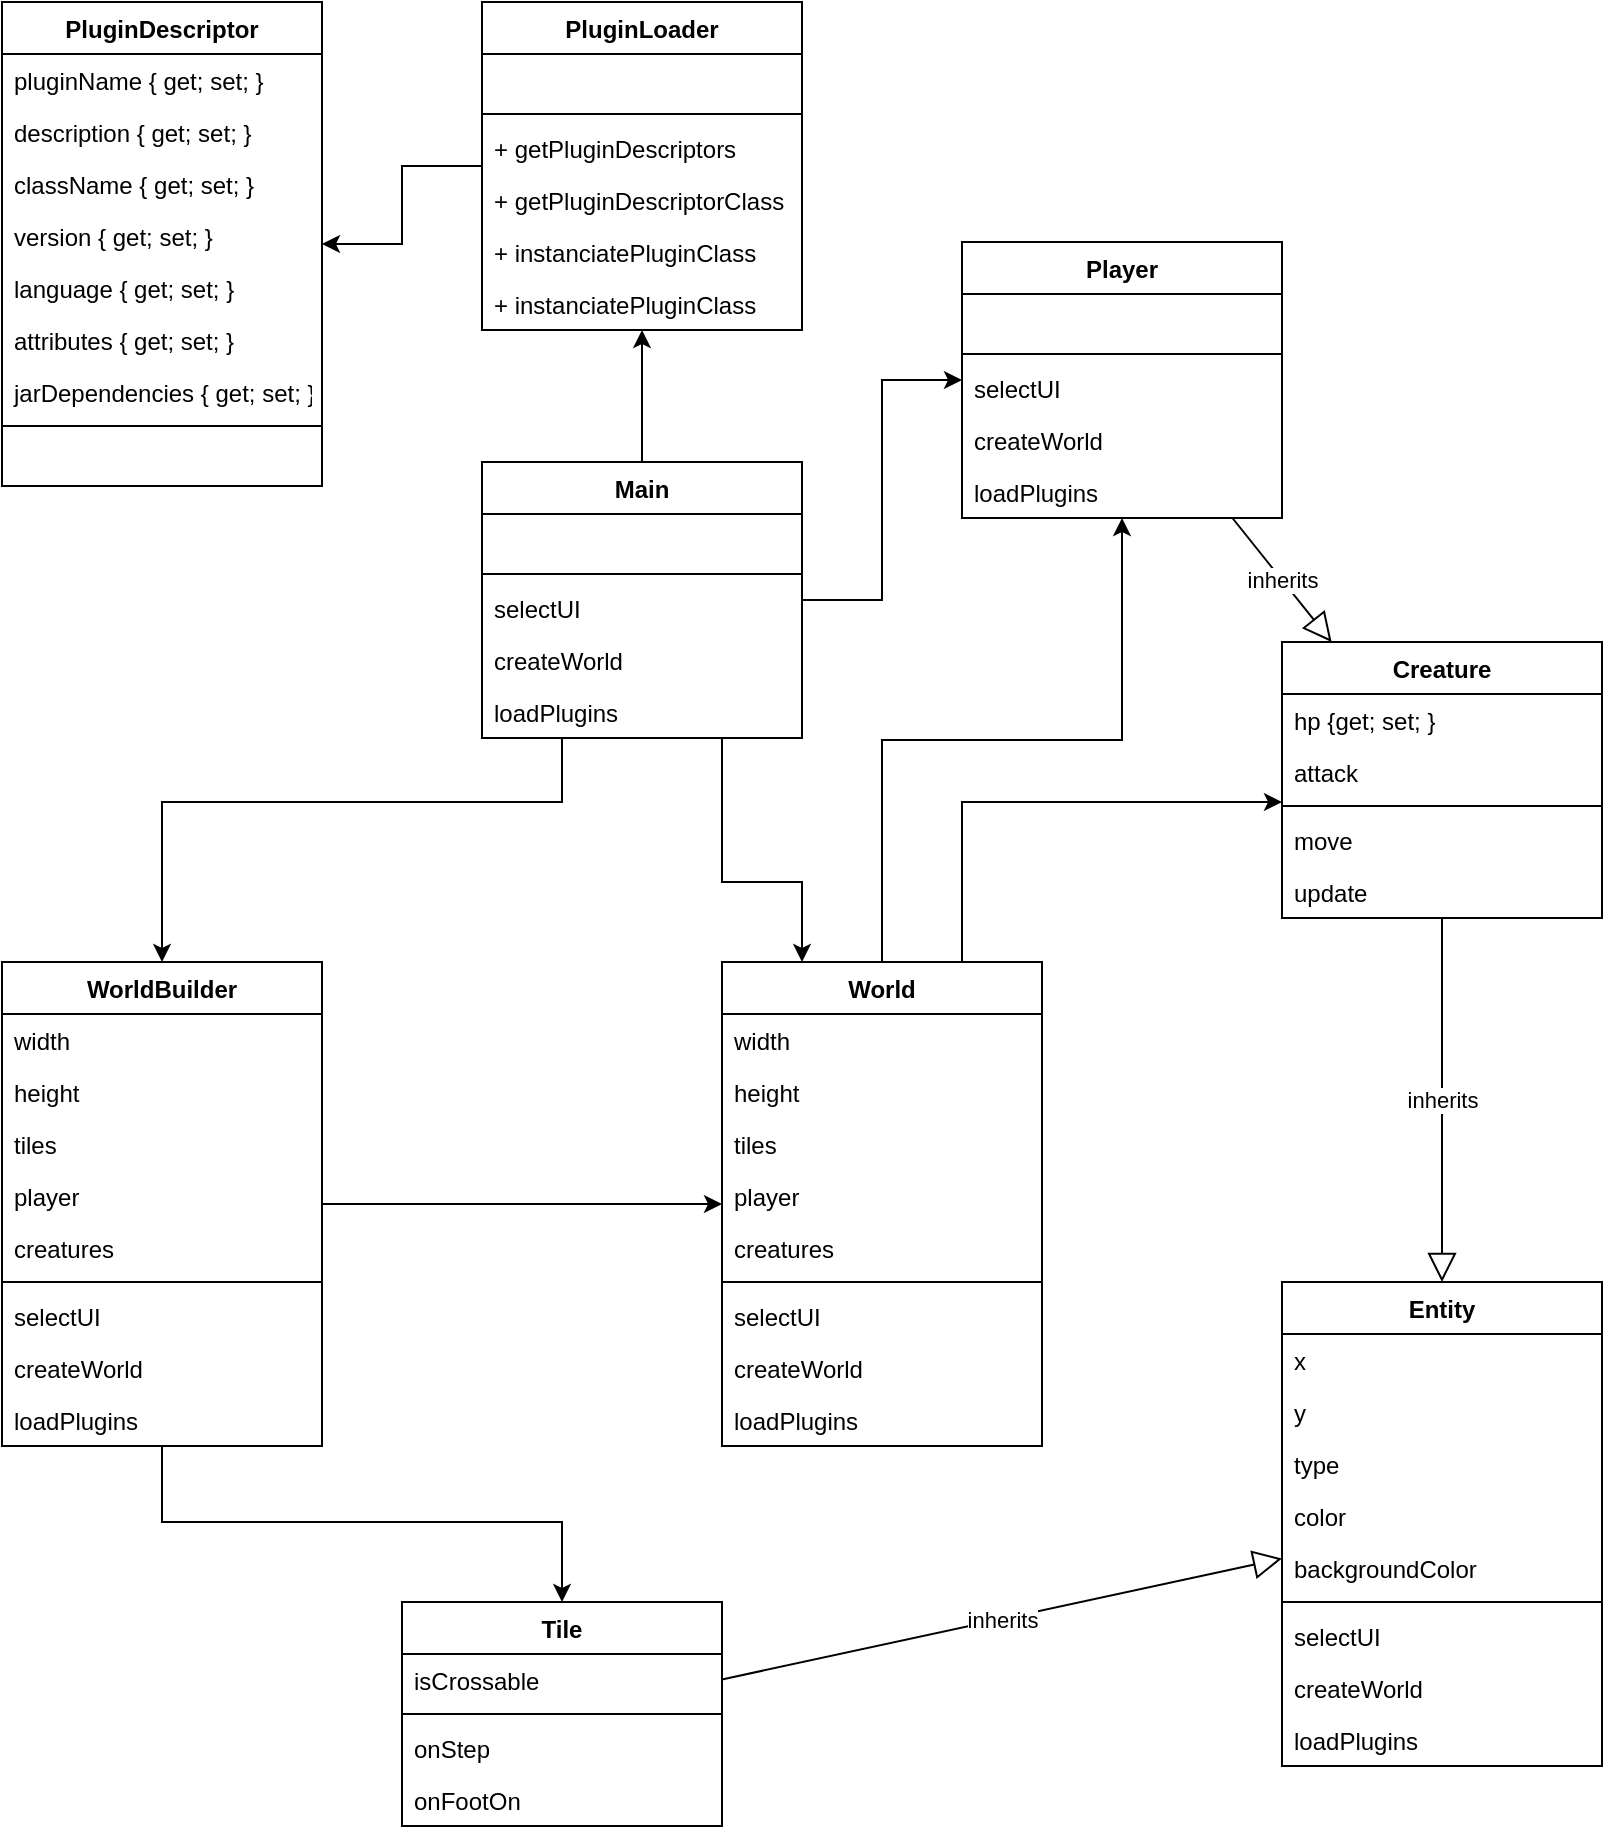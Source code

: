 <mxfile version="16.4.7" type="github">
  <diagram id="lZiLP6C_67f8I4D8mrBg" name="Page-1">
    <mxGraphModel dx="1422" dy="737" grid="1" gridSize="10" guides="1" tooltips="1" connect="1" arrows="1" fold="1" page="1" pageScale="1" pageWidth="827" pageHeight="1169" math="0" shadow="0">
      <root>
        <mxCell id="0" />
        <mxCell id="1" parent="0" />
        <mxCell id="Q3dJM-tpdFy6hXJKalcR-24" style="edgeStyle=orthogonalEdgeStyle;rounded=0;orthogonalLoop=1;jettySize=auto;html=1;" edge="1" parent="1" source="iiDKv3-RJ3m2XZ2lpXmX-1" target="Q3dJM-tpdFy6hXJKalcR-18">
          <mxGeometry relative="1" as="geometry" />
        </mxCell>
        <mxCell id="Q3dJM-tpdFy6hXJKalcR-54" style="edgeStyle=orthogonalEdgeStyle;rounded=0;orthogonalLoop=1;jettySize=auto;html=1;endArrow=classic;endFill=1;endSize=6;" edge="1" parent="1" source="iiDKv3-RJ3m2XZ2lpXmX-1" target="Q3dJM-tpdFy6hXJKalcR-44">
          <mxGeometry relative="1" as="geometry">
            <Array as="points">
              <mxPoint x="520" y="440" />
              <mxPoint x="560" y="440" />
            </Array>
          </mxGeometry>
        </mxCell>
        <mxCell id="Q3dJM-tpdFy6hXJKalcR-69" style="edgeStyle=orthogonalEdgeStyle;rounded=0;orthogonalLoop=1;jettySize=auto;html=1;endArrow=classic;endFill=1;endSize=6;" edge="1" parent="1" source="iiDKv3-RJ3m2XZ2lpXmX-1" target="Q3dJM-tpdFy6hXJKalcR-57">
          <mxGeometry relative="1" as="geometry">
            <Array as="points">
              <mxPoint x="440" y="400" />
              <mxPoint x="240" y="400" />
            </Array>
          </mxGeometry>
        </mxCell>
        <mxCell id="iiDKv3-RJ3m2XZ2lpXmX-1" value="Main" style="swimlane;fontStyle=1;align=center;verticalAlign=top;childLayout=stackLayout;horizontal=1;startSize=26;horizontalStack=0;resizeParent=1;resizeParentMax=0;resizeLast=0;collapsible=1;marginBottom=0;" parent="1" vertex="1">
          <mxGeometry x="400" y="230" width="160" height="138" as="geometry" />
        </mxCell>
        <mxCell id="iiDKv3-RJ3m2XZ2lpXmX-2" value=" " style="text;strokeColor=none;fillColor=none;align=left;verticalAlign=top;spacingLeft=4;spacingRight=4;overflow=hidden;rotatable=0;points=[[0,0.5],[1,0.5]];portConstraint=eastwest;" parent="iiDKv3-RJ3m2XZ2lpXmX-1" vertex="1">
          <mxGeometry y="26" width="160" height="26" as="geometry" />
        </mxCell>
        <mxCell id="iiDKv3-RJ3m2XZ2lpXmX-3" value="" style="line;strokeWidth=1;fillColor=none;align=left;verticalAlign=middle;spacingTop=-1;spacingLeft=3;spacingRight=3;rotatable=0;labelPosition=right;points=[];portConstraint=eastwest;" parent="iiDKv3-RJ3m2XZ2lpXmX-1" vertex="1">
          <mxGeometry y="52" width="160" height="8" as="geometry" />
        </mxCell>
        <mxCell id="iiDKv3-RJ3m2XZ2lpXmX-4" value="selectUI" style="text;strokeColor=none;fillColor=none;align=left;verticalAlign=top;spacingLeft=4;spacingRight=4;overflow=hidden;rotatable=0;points=[[0,0.5],[1,0.5]];portConstraint=eastwest;" parent="iiDKv3-RJ3m2XZ2lpXmX-1" vertex="1">
          <mxGeometry y="60" width="160" height="26" as="geometry" />
        </mxCell>
        <mxCell id="iiDKv3-RJ3m2XZ2lpXmX-5" value="createWorld" style="text;strokeColor=none;fillColor=none;align=left;verticalAlign=top;spacingLeft=4;spacingRight=4;overflow=hidden;rotatable=0;points=[[0,0.5],[1,0.5]];portConstraint=eastwest;" parent="iiDKv3-RJ3m2XZ2lpXmX-1" vertex="1">
          <mxGeometry y="86" width="160" height="26" as="geometry" />
        </mxCell>
        <mxCell id="iiDKv3-RJ3m2XZ2lpXmX-6" value="loadPlugins" style="text;strokeColor=none;fillColor=none;align=left;verticalAlign=top;spacingLeft=4;spacingRight=4;overflow=hidden;rotatable=0;points=[[0,0.5],[1,0.5]];portConstraint=eastwest;" parent="iiDKv3-RJ3m2XZ2lpXmX-1" vertex="1">
          <mxGeometry y="112" width="160" height="26" as="geometry" />
        </mxCell>
        <mxCell id="Q3dJM-tpdFy6hXJKalcR-17" style="edgeStyle=orthogonalEdgeStyle;rounded=0;orthogonalLoop=1;jettySize=auto;html=1;" edge="1" parent="1" source="iiDKv3-RJ3m2XZ2lpXmX-7" target="Q3dJM-tpdFy6hXJKalcR-4">
          <mxGeometry relative="1" as="geometry" />
        </mxCell>
        <mxCell id="iiDKv3-RJ3m2XZ2lpXmX-7" value="PluginLoader" style="swimlane;fontStyle=1;align=center;verticalAlign=top;childLayout=stackLayout;horizontal=1;startSize=26;horizontalStack=0;resizeParent=1;resizeParentMax=0;resizeLast=0;collapsible=1;marginBottom=0;" parent="1" vertex="1">
          <mxGeometry x="400" width="160" height="164" as="geometry" />
        </mxCell>
        <mxCell id="iiDKv3-RJ3m2XZ2lpXmX-8" value=" " style="text;strokeColor=none;fillColor=none;align=left;verticalAlign=top;spacingLeft=4;spacingRight=4;overflow=hidden;rotatable=0;points=[[0,0.5],[1,0.5]];portConstraint=eastwest;" parent="iiDKv3-RJ3m2XZ2lpXmX-7" vertex="1">
          <mxGeometry y="26" width="160" height="26" as="geometry" />
        </mxCell>
        <mxCell id="iiDKv3-RJ3m2XZ2lpXmX-9" value="" style="line;strokeWidth=1;fillColor=none;align=left;verticalAlign=middle;spacingTop=-1;spacingLeft=3;spacingRight=3;rotatable=0;labelPosition=right;points=[];portConstraint=eastwest;" parent="iiDKv3-RJ3m2XZ2lpXmX-7" vertex="1">
          <mxGeometry y="52" width="160" height="8" as="geometry" />
        </mxCell>
        <mxCell id="iiDKv3-RJ3m2XZ2lpXmX-10" value="+ getPluginDescriptors" style="text;strokeColor=none;fillColor=none;align=left;verticalAlign=top;spacingLeft=4;spacingRight=4;overflow=hidden;rotatable=0;points=[[0,0.5],[1,0.5]];portConstraint=eastwest;" parent="iiDKv3-RJ3m2XZ2lpXmX-7" vertex="1">
          <mxGeometry y="60" width="160" height="26" as="geometry" />
        </mxCell>
        <mxCell id="Q3dJM-tpdFy6hXJKalcR-1" value="+ getPluginDescriptorClass" style="text;strokeColor=none;fillColor=none;align=left;verticalAlign=top;spacingLeft=4;spacingRight=4;overflow=hidden;rotatable=0;points=[[0,0.5],[1,0.5]];portConstraint=eastwest;" vertex="1" parent="iiDKv3-RJ3m2XZ2lpXmX-7">
          <mxGeometry y="86" width="160" height="26" as="geometry" />
        </mxCell>
        <mxCell id="Q3dJM-tpdFy6hXJKalcR-2" value="+ instanciatePluginClass" style="text;strokeColor=none;fillColor=none;align=left;verticalAlign=top;spacingLeft=4;spacingRight=4;overflow=hidden;rotatable=0;points=[[0,0.5],[1,0.5]];portConstraint=eastwest;" vertex="1" parent="iiDKv3-RJ3m2XZ2lpXmX-7">
          <mxGeometry y="112" width="160" height="26" as="geometry" />
        </mxCell>
        <mxCell id="Q3dJM-tpdFy6hXJKalcR-3" value="+ instanciatePluginClass" style="text;strokeColor=none;fillColor=none;align=left;verticalAlign=top;spacingLeft=4;spacingRight=4;overflow=hidden;rotatable=0;points=[[0,0.5],[1,0.5]];portConstraint=eastwest;" vertex="1" parent="iiDKv3-RJ3m2XZ2lpXmX-7">
          <mxGeometry y="138" width="160" height="26" as="geometry" />
        </mxCell>
        <mxCell id="iiDKv3-RJ3m2XZ2lpXmX-11" style="edgeStyle=orthogonalEdgeStyle;rounded=0;orthogonalLoop=1;jettySize=auto;html=1;" parent="1" source="iiDKv3-RJ3m2XZ2lpXmX-1" target="iiDKv3-RJ3m2XZ2lpXmX-7" edge="1">
          <mxGeometry relative="1" as="geometry" />
        </mxCell>
        <mxCell id="Q3dJM-tpdFy6hXJKalcR-4" value="PluginDescriptor" style="swimlane;fontStyle=1;align=center;verticalAlign=top;childLayout=stackLayout;horizontal=1;startSize=26;horizontalStack=0;resizeParent=1;resizeParentMax=0;resizeLast=0;collapsible=1;marginBottom=0;" vertex="1" parent="1">
          <mxGeometry x="160" width="160" height="242" as="geometry" />
        </mxCell>
        <mxCell id="Q3dJM-tpdFy6hXJKalcR-5" value="pluginName { get; set; }" style="text;strokeColor=none;fillColor=none;align=left;verticalAlign=top;spacingLeft=4;spacingRight=4;overflow=hidden;rotatable=0;points=[[0,0.5],[1,0.5]];portConstraint=eastwest;" vertex="1" parent="Q3dJM-tpdFy6hXJKalcR-4">
          <mxGeometry y="26" width="160" height="26" as="geometry" />
        </mxCell>
        <mxCell id="Q3dJM-tpdFy6hXJKalcR-11" value="description { get; set; }" style="text;strokeColor=none;fillColor=none;align=left;verticalAlign=top;spacingLeft=4;spacingRight=4;overflow=hidden;rotatable=0;points=[[0,0.5],[1,0.5]];portConstraint=eastwest;" vertex="1" parent="Q3dJM-tpdFy6hXJKalcR-4">
          <mxGeometry y="52" width="160" height="26" as="geometry" />
        </mxCell>
        <mxCell id="Q3dJM-tpdFy6hXJKalcR-12" value="className { get; set; }" style="text;strokeColor=none;fillColor=none;align=left;verticalAlign=top;spacingLeft=4;spacingRight=4;overflow=hidden;rotatable=0;points=[[0,0.5],[1,0.5]];portConstraint=eastwest;" vertex="1" parent="Q3dJM-tpdFy6hXJKalcR-4">
          <mxGeometry y="78" width="160" height="26" as="geometry" />
        </mxCell>
        <mxCell id="Q3dJM-tpdFy6hXJKalcR-13" value="version { get; set; }" style="text;strokeColor=none;fillColor=none;align=left;verticalAlign=top;spacingLeft=4;spacingRight=4;overflow=hidden;rotatable=0;points=[[0,0.5],[1,0.5]];portConstraint=eastwest;" vertex="1" parent="Q3dJM-tpdFy6hXJKalcR-4">
          <mxGeometry y="104" width="160" height="26" as="geometry" />
        </mxCell>
        <mxCell id="Q3dJM-tpdFy6hXJKalcR-14" value="language { get; set; }" style="text;strokeColor=none;fillColor=none;align=left;verticalAlign=top;spacingLeft=4;spacingRight=4;overflow=hidden;rotatable=0;points=[[0,0.5],[1,0.5]];portConstraint=eastwest;" vertex="1" parent="Q3dJM-tpdFy6hXJKalcR-4">
          <mxGeometry y="130" width="160" height="26" as="geometry" />
        </mxCell>
        <mxCell id="Q3dJM-tpdFy6hXJKalcR-15" value="attributes { get; set; }" style="text;strokeColor=none;fillColor=none;align=left;verticalAlign=top;spacingLeft=4;spacingRight=4;overflow=hidden;rotatable=0;points=[[0,0.5],[1,0.5]];portConstraint=eastwest;" vertex="1" parent="Q3dJM-tpdFy6hXJKalcR-4">
          <mxGeometry y="156" width="160" height="26" as="geometry" />
        </mxCell>
        <mxCell id="Q3dJM-tpdFy6hXJKalcR-16" value="jarDependencies { get; set; }" style="text;strokeColor=none;fillColor=none;align=left;verticalAlign=top;spacingLeft=4;spacingRight=4;overflow=hidden;rotatable=0;points=[[0,0.5],[1,0.5]];portConstraint=eastwest;" vertex="1" parent="Q3dJM-tpdFy6hXJKalcR-4">
          <mxGeometry y="182" width="160" height="26" as="geometry" />
        </mxCell>
        <mxCell id="Q3dJM-tpdFy6hXJKalcR-6" value="" style="line;strokeWidth=1;fillColor=none;align=left;verticalAlign=middle;spacingTop=-1;spacingLeft=3;spacingRight=3;rotatable=0;labelPosition=right;points=[];portConstraint=eastwest;" vertex="1" parent="Q3dJM-tpdFy6hXJKalcR-4">
          <mxGeometry y="208" width="160" height="8" as="geometry" />
        </mxCell>
        <mxCell id="Q3dJM-tpdFy6hXJKalcR-10" value=" " style="text;strokeColor=none;fillColor=none;align=left;verticalAlign=top;spacingLeft=4;spacingRight=4;overflow=hidden;rotatable=0;points=[[0,0.5],[1,0.5]];portConstraint=eastwest;" vertex="1" parent="Q3dJM-tpdFy6hXJKalcR-4">
          <mxGeometry y="216" width="160" height="26" as="geometry" />
        </mxCell>
        <mxCell id="Q3dJM-tpdFy6hXJKalcR-38" value="inherits" style="edgeStyle=none;rounded=0;orthogonalLoop=1;jettySize=auto;html=1;endSize=12;endArrow=block;endFill=0;" edge="1" parent="1" source="Q3dJM-tpdFy6hXJKalcR-18" target="Q3dJM-tpdFy6hXJKalcR-25">
          <mxGeometry relative="1" as="geometry" />
        </mxCell>
        <mxCell id="Q3dJM-tpdFy6hXJKalcR-18" value="Player" style="swimlane;fontStyle=1;align=center;verticalAlign=top;childLayout=stackLayout;horizontal=1;startSize=26;horizontalStack=0;resizeParent=1;resizeParentMax=0;resizeLast=0;collapsible=1;marginBottom=0;" vertex="1" parent="1">
          <mxGeometry x="640" y="120" width="160" height="138" as="geometry" />
        </mxCell>
        <mxCell id="Q3dJM-tpdFy6hXJKalcR-19" value=" " style="text;strokeColor=none;fillColor=none;align=left;verticalAlign=top;spacingLeft=4;spacingRight=4;overflow=hidden;rotatable=0;points=[[0,0.5],[1,0.5]];portConstraint=eastwest;" vertex="1" parent="Q3dJM-tpdFy6hXJKalcR-18">
          <mxGeometry y="26" width="160" height="26" as="geometry" />
        </mxCell>
        <mxCell id="Q3dJM-tpdFy6hXJKalcR-20" value="" style="line;strokeWidth=1;fillColor=none;align=left;verticalAlign=middle;spacingTop=-1;spacingLeft=3;spacingRight=3;rotatable=0;labelPosition=right;points=[];portConstraint=eastwest;" vertex="1" parent="Q3dJM-tpdFy6hXJKalcR-18">
          <mxGeometry y="52" width="160" height="8" as="geometry" />
        </mxCell>
        <mxCell id="Q3dJM-tpdFy6hXJKalcR-21" value="selectUI" style="text;strokeColor=none;fillColor=none;align=left;verticalAlign=top;spacingLeft=4;spacingRight=4;overflow=hidden;rotatable=0;points=[[0,0.5],[1,0.5]];portConstraint=eastwest;" vertex="1" parent="Q3dJM-tpdFy6hXJKalcR-18">
          <mxGeometry y="60" width="160" height="26" as="geometry" />
        </mxCell>
        <mxCell id="Q3dJM-tpdFy6hXJKalcR-22" value="createWorld" style="text;strokeColor=none;fillColor=none;align=left;verticalAlign=top;spacingLeft=4;spacingRight=4;overflow=hidden;rotatable=0;points=[[0,0.5],[1,0.5]];portConstraint=eastwest;" vertex="1" parent="Q3dJM-tpdFy6hXJKalcR-18">
          <mxGeometry y="86" width="160" height="26" as="geometry" />
        </mxCell>
        <mxCell id="Q3dJM-tpdFy6hXJKalcR-23" value="loadPlugins" style="text;strokeColor=none;fillColor=none;align=left;verticalAlign=top;spacingLeft=4;spacingRight=4;overflow=hidden;rotatable=0;points=[[0,0.5],[1,0.5]];portConstraint=eastwest;" vertex="1" parent="Q3dJM-tpdFy6hXJKalcR-18">
          <mxGeometry y="112" width="160" height="26" as="geometry" />
        </mxCell>
        <mxCell id="Q3dJM-tpdFy6hXJKalcR-37" value="inherits" style="rounded=0;orthogonalLoop=1;jettySize=auto;html=1;endSize=12;endArrow=block;endFill=0;" edge="1" parent="1" source="Q3dJM-tpdFy6hXJKalcR-25" target="Q3dJM-tpdFy6hXJKalcR-31">
          <mxGeometry relative="1" as="geometry" />
        </mxCell>
        <mxCell id="Q3dJM-tpdFy6hXJKalcR-25" value="Creature" style="swimlane;fontStyle=1;align=center;verticalAlign=top;childLayout=stackLayout;horizontal=1;startSize=26;horizontalStack=0;resizeParent=1;resizeParentMax=0;resizeLast=0;collapsible=1;marginBottom=0;" vertex="1" parent="1">
          <mxGeometry x="800" y="320" width="160" height="138" as="geometry" />
        </mxCell>
        <mxCell id="Q3dJM-tpdFy6hXJKalcR-26" value="hp {get; set; }" style="text;strokeColor=none;fillColor=none;align=left;verticalAlign=top;spacingLeft=4;spacingRight=4;overflow=hidden;rotatable=0;points=[[0,0.5],[1,0.5]];portConstraint=eastwest;" vertex="1" parent="Q3dJM-tpdFy6hXJKalcR-25">
          <mxGeometry y="26" width="160" height="26" as="geometry" />
        </mxCell>
        <mxCell id="Q3dJM-tpdFy6hXJKalcR-39" value="attack" style="text;strokeColor=none;fillColor=none;align=left;verticalAlign=top;spacingLeft=4;spacingRight=4;overflow=hidden;rotatable=0;points=[[0,0.5],[1,0.5]];portConstraint=eastwest;" vertex="1" parent="Q3dJM-tpdFy6hXJKalcR-25">
          <mxGeometry y="52" width="160" height="26" as="geometry" />
        </mxCell>
        <mxCell id="Q3dJM-tpdFy6hXJKalcR-27" value="" style="line;strokeWidth=1;fillColor=none;align=left;verticalAlign=middle;spacingTop=-1;spacingLeft=3;spacingRight=3;rotatable=0;labelPosition=right;points=[];portConstraint=eastwest;" vertex="1" parent="Q3dJM-tpdFy6hXJKalcR-25">
          <mxGeometry y="78" width="160" height="8" as="geometry" />
        </mxCell>
        <mxCell id="Q3dJM-tpdFy6hXJKalcR-28" value="move" style="text;strokeColor=none;fillColor=none;align=left;verticalAlign=top;spacingLeft=4;spacingRight=4;overflow=hidden;rotatable=0;points=[[0,0.5],[1,0.5]];portConstraint=eastwest;" vertex="1" parent="Q3dJM-tpdFy6hXJKalcR-25">
          <mxGeometry y="86" width="160" height="26" as="geometry" />
        </mxCell>
        <mxCell id="Q3dJM-tpdFy6hXJKalcR-30" value="update" style="text;strokeColor=none;fillColor=none;align=left;verticalAlign=top;spacingLeft=4;spacingRight=4;overflow=hidden;rotatable=0;points=[[0,0.5],[1,0.5]];portConstraint=eastwest;" vertex="1" parent="Q3dJM-tpdFy6hXJKalcR-25">
          <mxGeometry y="112" width="160" height="26" as="geometry" />
        </mxCell>
        <mxCell id="Q3dJM-tpdFy6hXJKalcR-31" value="Entity" style="swimlane;fontStyle=1;align=center;verticalAlign=top;childLayout=stackLayout;horizontal=1;startSize=26;horizontalStack=0;resizeParent=1;resizeParentMax=0;resizeLast=0;collapsible=1;marginBottom=0;" vertex="1" parent="1">
          <mxGeometry x="800" y="640" width="160" height="242" as="geometry" />
        </mxCell>
        <mxCell id="Q3dJM-tpdFy6hXJKalcR-32" value="x" style="text;strokeColor=none;fillColor=none;align=left;verticalAlign=top;spacingLeft=4;spacingRight=4;overflow=hidden;rotatable=0;points=[[0,0.5],[1,0.5]];portConstraint=eastwest;" vertex="1" parent="Q3dJM-tpdFy6hXJKalcR-31">
          <mxGeometry y="26" width="160" height="26" as="geometry" />
        </mxCell>
        <mxCell id="Q3dJM-tpdFy6hXJKalcR-40" value="y" style="text;strokeColor=none;fillColor=none;align=left;verticalAlign=top;spacingLeft=4;spacingRight=4;overflow=hidden;rotatable=0;points=[[0,0.5],[1,0.5]];portConstraint=eastwest;" vertex="1" parent="Q3dJM-tpdFy6hXJKalcR-31">
          <mxGeometry y="52" width="160" height="26" as="geometry" />
        </mxCell>
        <mxCell id="Q3dJM-tpdFy6hXJKalcR-41" value="type" style="text;strokeColor=none;fillColor=none;align=left;verticalAlign=top;spacingLeft=4;spacingRight=4;overflow=hidden;rotatable=0;points=[[0,0.5],[1,0.5]];portConstraint=eastwest;" vertex="1" parent="Q3dJM-tpdFy6hXJKalcR-31">
          <mxGeometry y="78" width="160" height="26" as="geometry" />
        </mxCell>
        <mxCell id="Q3dJM-tpdFy6hXJKalcR-42" value="color" style="text;strokeColor=none;fillColor=none;align=left;verticalAlign=top;spacingLeft=4;spacingRight=4;overflow=hidden;rotatable=0;points=[[0,0.5],[1,0.5]];portConstraint=eastwest;" vertex="1" parent="Q3dJM-tpdFy6hXJKalcR-31">
          <mxGeometry y="104" width="160" height="26" as="geometry" />
        </mxCell>
        <mxCell id="Q3dJM-tpdFy6hXJKalcR-43" value="backgroundColor" style="text;strokeColor=none;fillColor=none;align=left;verticalAlign=top;spacingLeft=4;spacingRight=4;overflow=hidden;rotatable=0;points=[[0,0.5],[1,0.5]];portConstraint=eastwest;" vertex="1" parent="Q3dJM-tpdFy6hXJKalcR-31">
          <mxGeometry y="130" width="160" height="26" as="geometry" />
        </mxCell>
        <mxCell id="Q3dJM-tpdFy6hXJKalcR-33" value="" style="line;strokeWidth=1;fillColor=none;align=left;verticalAlign=middle;spacingTop=-1;spacingLeft=3;spacingRight=3;rotatable=0;labelPosition=right;points=[];portConstraint=eastwest;" vertex="1" parent="Q3dJM-tpdFy6hXJKalcR-31">
          <mxGeometry y="156" width="160" height="8" as="geometry" />
        </mxCell>
        <mxCell id="Q3dJM-tpdFy6hXJKalcR-34" value="selectUI" style="text;strokeColor=none;fillColor=none;align=left;verticalAlign=top;spacingLeft=4;spacingRight=4;overflow=hidden;rotatable=0;points=[[0,0.5],[1,0.5]];portConstraint=eastwest;" vertex="1" parent="Q3dJM-tpdFy6hXJKalcR-31">
          <mxGeometry y="164" width="160" height="26" as="geometry" />
        </mxCell>
        <mxCell id="Q3dJM-tpdFy6hXJKalcR-35" value="createWorld" style="text;strokeColor=none;fillColor=none;align=left;verticalAlign=top;spacingLeft=4;spacingRight=4;overflow=hidden;rotatable=0;points=[[0,0.5],[1,0.5]];portConstraint=eastwest;" vertex="1" parent="Q3dJM-tpdFy6hXJKalcR-31">
          <mxGeometry y="190" width="160" height="26" as="geometry" />
        </mxCell>
        <mxCell id="Q3dJM-tpdFy6hXJKalcR-36" value="loadPlugins" style="text;strokeColor=none;fillColor=none;align=left;verticalAlign=top;spacingLeft=4;spacingRight=4;overflow=hidden;rotatable=0;points=[[0,0.5],[1,0.5]];portConstraint=eastwest;" vertex="1" parent="Q3dJM-tpdFy6hXJKalcR-31">
          <mxGeometry y="216" width="160" height="26" as="geometry" />
        </mxCell>
        <mxCell id="Q3dJM-tpdFy6hXJKalcR-55" style="edgeStyle=orthogonalEdgeStyle;rounded=0;orthogonalLoop=1;jettySize=auto;html=1;endArrow=classic;endFill=1;endSize=6;" edge="1" parent="1" source="Q3dJM-tpdFy6hXJKalcR-44" target="Q3dJM-tpdFy6hXJKalcR-18">
          <mxGeometry relative="1" as="geometry" />
        </mxCell>
        <mxCell id="Q3dJM-tpdFy6hXJKalcR-56" style="edgeStyle=orthogonalEdgeStyle;rounded=0;orthogonalLoop=1;jettySize=auto;html=1;endArrow=classic;endFill=1;endSize=6;" edge="1" parent="1" source="Q3dJM-tpdFy6hXJKalcR-44" target="Q3dJM-tpdFy6hXJKalcR-25">
          <mxGeometry relative="1" as="geometry">
            <Array as="points">
              <mxPoint x="640" y="400" />
            </Array>
          </mxGeometry>
        </mxCell>
        <mxCell id="Q3dJM-tpdFy6hXJKalcR-44" value="World" style="swimlane;fontStyle=1;align=center;verticalAlign=top;childLayout=stackLayout;horizontal=1;startSize=26;horizontalStack=0;resizeParent=1;resizeParentMax=0;resizeLast=0;collapsible=1;marginBottom=0;" vertex="1" parent="1">
          <mxGeometry x="520" y="480" width="160" height="242" as="geometry" />
        </mxCell>
        <mxCell id="Q3dJM-tpdFy6hXJKalcR-45" value="width" style="text;strokeColor=none;fillColor=none;align=left;verticalAlign=top;spacingLeft=4;spacingRight=4;overflow=hidden;rotatable=0;points=[[0,0.5],[1,0.5]];portConstraint=eastwest;" vertex="1" parent="Q3dJM-tpdFy6hXJKalcR-44">
          <mxGeometry y="26" width="160" height="26" as="geometry" />
        </mxCell>
        <mxCell id="Q3dJM-tpdFy6hXJKalcR-50" value="height" style="text;strokeColor=none;fillColor=none;align=left;verticalAlign=top;spacingLeft=4;spacingRight=4;overflow=hidden;rotatable=0;points=[[0,0.5],[1,0.5]];portConstraint=eastwest;" vertex="1" parent="Q3dJM-tpdFy6hXJKalcR-44">
          <mxGeometry y="52" width="160" height="26" as="geometry" />
        </mxCell>
        <mxCell id="Q3dJM-tpdFy6hXJKalcR-51" value="tiles" style="text;strokeColor=none;fillColor=none;align=left;verticalAlign=top;spacingLeft=4;spacingRight=4;overflow=hidden;rotatable=0;points=[[0,0.5],[1,0.5]];portConstraint=eastwest;" vertex="1" parent="Q3dJM-tpdFy6hXJKalcR-44">
          <mxGeometry y="78" width="160" height="26" as="geometry" />
        </mxCell>
        <mxCell id="Q3dJM-tpdFy6hXJKalcR-52" value="player" style="text;strokeColor=none;fillColor=none;align=left;verticalAlign=top;spacingLeft=4;spacingRight=4;overflow=hidden;rotatable=0;points=[[0,0.5],[1,0.5]];portConstraint=eastwest;" vertex="1" parent="Q3dJM-tpdFy6hXJKalcR-44">
          <mxGeometry y="104" width="160" height="26" as="geometry" />
        </mxCell>
        <mxCell id="Q3dJM-tpdFy6hXJKalcR-53" value="creatures" style="text;strokeColor=none;fillColor=none;align=left;verticalAlign=top;spacingLeft=4;spacingRight=4;overflow=hidden;rotatable=0;points=[[0,0.5],[1,0.5]];portConstraint=eastwest;" vertex="1" parent="Q3dJM-tpdFy6hXJKalcR-44">
          <mxGeometry y="130" width="160" height="26" as="geometry" />
        </mxCell>
        <mxCell id="Q3dJM-tpdFy6hXJKalcR-46" value="" style="line;strokeWidth=1;fillColor=none;align=left;verticalAlign=middle;spacingTop=-1;spacingLeft=3;spacingRight=3;rotatable=0;labelPosition=right;points=[];portConstraint=eastwest;" vertex="1" parent="Q3dJM-tpdFy6hXJKalcR-44">
          <mxGeometry y="156" width="160" height="8" as="geometry" />
        </mxCell>
        <mxCell id="Q3dJM-tpdFy6hXJKalcR-47" value="selectUI" style="text;strokeColor=none;fillColor=none;align=left;verticalAlign=top;spacingLeft=4;spacingRight=4;overflow=hidden;rotatable=0;points=[[0,0.5],[1,0.5]];portConstraint=eastwest;" vertex="1" parent="Q3dJM-tpdFy6hXJKalcR-44">
          <mxGeometry y="164" width="160" height="26" as="geometry" />
        </mxCell>
        <mxCell id="Q3dJM-tpdFy6hXJKalcR-48" value="createWorld" style="text;strokeColor=none;fillColor=none;align=left;verticalAlign=top;spacingLeft=4;spacingRight=4;overflow=hidden;rotatable=0;points=[[0,0.5],[1,0.5]];portConstraint=eastwest;" vertex="1" parent="Q3dJM-tpdFy6hXJKalcR-44">
          <mxGeometry y="190" width="160" height="26" as="geometry" />
        </mxCell>
        <mxCell id="Q3dJM-tpdFy6hXJKalcR-49" value="loadPlugins" style="text;strokeColor=none;fillColor=none;align=left;verticalAlign=top;spacingLeft=4;spacingRight=4;overflow=hidden;rotatable=0;points=[[0,0.5],[1,0.5]];portConstraint=eastwest;" vertex="1" parent="Q3dJM-tpdFy6hXJKalcR-44">
          <mxGeometry y="216" width="160" height="26" as="geometry" />
        </mxCell>
        <mxCell id="Q3dJM-tpdFy6hXJKalcR-81" style="edgeStyle=orthogonalEdgeStyle;rounded=0;orthogonalLoop=1;jettySize=auto;html=1;endArrow=classic;endFill=1;endSize=6;" edge="1" parent="1" source="Q3dJM-tpdFy6hXJKalcR-57" target="Q3dJM-tpdFy6hXJKalcR-70">
          <mxGeometry relative="1" as="geometry">
            <Array as="points">
              <mxPoint x="240" y="760" />
              <mxPoint x="440" y="760" />
            </Array>
          </mxGeometry>
        </mxCell>
        <mxCell id="Q3dJM-tpdFy6hXJKalcR-57" value="WorldBuilder" style="swimlane;fontStyle=1;align=center;verticalAlign=top;childLayout=stackLayout;horizontal=1;startSize=26;horizontalStack=0;resizeParent=1;resizeParentMax=0;resizeLast=0;collapsible=1;marginBottom=0;" vertex="1" parent="1">
          <mxGeometry x="160" y="480" width="160" height="242" as="geometry" />
        </mxCell>
        <mxCell id="Q3dJM-tpdFy6hXJKalcR-58" value="width" style="text;strokeColor=none;fillColor=none;align=left;verticalAlign=top;spacingLeft=4;spacingRight=4;overflow=hidden;rotatable=0;points=[[0,0.5],[1,0.5]];portConstraint=eastwest;" vertex="1" parent="Q3dJM-tpdFy6hXJKalcR-57">
          <mxGeometry y="26" width="160" height="26" as="geometry" />
        </mxCell>
        <mxCell id="Q3dJM-tpdFy6hXJKalcR-59" value="height" style="text;strokeColor=none;fillColor=none;align=left;verticalAlign=top;spacingLeft=4;spacingRight=4;overflow=hidden;rotatable=0;points=[[0,0.5],[1,0.5]];portConstraint=eastwest;" vertex="1" parent="Q3dJM-tpdFy6hXJKalcR-57">
          <mxGeometry y="52" width="160" height="26" as="geometry" />
        </mxCell>
        <mxCell id="Q3dJM-tpdFy6hXJKalcR-60" value="tiles" style="text;strokeColor=none;fillColor=none;align=left;verticalAlign=top;spacingLeft=4;spacingRight=4;overflow=hidden;rotatable=0;points=[[0,0.5],[1,0.5]];portConstraint=eastwest;" vertex="1" parent="Q3dJM-tpdFy6hXJKalcR-57">
          <mxGeometry y="78" width="160" height="26" as="geometry" />
        </mxCell>
        <mxCell id="Q3dJM-tpdFy6hXJKalcR-61" value="player" style="text;strokeColor=none;fillColor=none;align=left;verticalAlign=top;spacingLeft=4;spacingRight=4;overflow=hidden;rotatable=0;points=[[0,0.5],[1,0.5]];portConstraint=eastwest;" vertex="1" parent="Q3dJM-tpdFy6hXJKalcR-57">
          <mxGeometry y="104" width="160" height="26" as="geometry" />
        </mxCell>
        <mxCell id="Q3dJM-tpdFy6hXJKalcR-62" value="creatures" style="text;strokeColor=none;fillColor=none;align=left;verticalAlign=top;spacingLeft=4;spacingRight=4;overflow=hidden;rotatable=0;points=[[0,0.5],[1,0.5]];portConstraint=eastwest;" vertex="1" parent="Q3dJM-tpdFy6hXJKalcR-57">
          <mxGeometry y="130" width="160" height="26" as="geometry" />
        </mxCell>
        <mxCell id="Q3dJM-tpdFy6hXJKalcR-63" value="" style="line;strokeWidth=1;fillColor=none;align=left;verticalAlign=middle;spacingTop=-1;spacingLeft=3;spacingRight=3;rotatable=0;labelPosition=right;points=[];portConstraint=eastwest;" vertex="1" parent="Q3dJM-tpdFy6hXJKalcR-57">
          <mxGeometry y="156" width="160" height="8" as="geometry" />
        </mxCell>
        <mxCell id="Q3dJM-tpdFy6hXJKalcR-64" value="selectUI" style="text;strokeColor=none;fillColor=none;align=left;verticalAlign=top;spacingLeft=4;spacingRight=4;overflow=hidden;rotatable=0;points=[[0,0.5],[1,0.5]];portConstraint=eastwest;" vertex="1" parent="Q3dJM-tpdFy6hXJKalcR-57">
          <mxGeometry y="164" width="160" height="26" as="geometry" />
        </mxCell>
        <mxCell id="Q3dJM-tpdFy6hXJKalcR-65" value="createWorld" style="text;strokeColor=none;fillColor=none;align=left;verticalAlign=top;spacingLeft=4;spacingRight=4;overflow=hidden;rotatable=0;points=[[0,0.5],[1,0.5]];portConstraint=eastwest;" vertex="1" parent="Q3dJM-tpdFy6hXJKalcR-57">
          <mxGeometry y="190" width="160" height="26" as="geometry" />
        </mxCell>
        <mxCell id="Q3dJM-tpdFy6hXJKalcR-66" value="loadPlugins" style="text;strokeColor=none;fillColor=none;align=left;verticalAlign=top;spacingLeft=4;spacingRight=4;overflow=hidden;rotatable=0;points=[[0,0.5],[1,0.5]];portConstraint=eastwest;" vertex="1" parent="Q3dJM-tpdFy6hXJKalcR-57">
          <mxGeometry y="216" width="160" height="26" as="geometry" />
        </mxCell>
        <mxCell id="Q3dJM-tpdFy6hXJKalcR-67" style="edgeStyle=orthogonalEdgeStyle;rounded=0;orthogonalLoop=1;jettySize=auto;html=1;endArrow=classic;endFill=1;endSize=6;" edge="1" parent="1" source="Q3dJM-tpdFy6hXJKalcR-57" target="Q3dJM-tpdFy6hXJKalcR-44">
          <mxGeometry relative="1" as="geometry" />
        </mxCell>
        <mxCell id="Q3dJM-tpdFy6hXJKalcR-70" value="Tile" style="swimlane;fontStyle=1;align=center;verticalAlign=top;childLayout=stackLayout;horizontal=1;startSize=26;horizontalStack=0;resizeParent=1;resizeParentMax=0;resizeLast=0;collapsible=1;marginBottom=0;" vertex="1" parent="1">
          <mxGeometry x="360" y="800" width="160" height="112" as="geometry" />
        </mxCell>
        <mxCell id="Q3dJM-tpdFy6hXJKalcR-71" value="isCrossable" style="text;strokeColor=none;fillColor=none;align=left;verticalAlign=top;spacingLeft=4;spacingRight=4;overflow=hidden;rotatable=0;points=[[0,0.5],[1,0.5]];portConstraint=eastwest;" vertex="1" parent="Q3dJM-tpdFy6hXJKalcR-70">
          <mxGeometry y="26" width="160" height="26" as="geometry" />
        </mxCell>
        <mxCell id="Q3dJM-tpdFy6hXJKalcR-76" value="" style="line;strokeWidth=1;fillColor=none;align=left;verticalAlign=middle;spacingTop=-1;spacingLeft=3;spacingRight=3;rotatable=0;labelPosition=right;points=[];portConstraint=eastwest;" vertex="1" parent="Q3dJM-tpdFy6hXJKalcR-70">
          <mxGeometry y="52" width="160" height="8" as="geometry" />
        </mxCell>
        <mxCell id="Q3dJM-tpdFy6hXJKalcR-77" value="onStep" style="text;strokeColor=none;fillColor=none;align=left;verticalAlign=top;spacingLeft=4;spacingRight=4;overflow=hidden;rotatable=0;points=[[0,0.5],[1,0.5]];portConstraint=eastwest;" vertex="1" parent="Q3dJM-tpdFy6hXJKalcR-70">
          <mxGeometry y="60" width="160" height="26" as="geometry" />
        </mxCell>
        <mxCell id="Q3dJM-tpdFy6hXJKalcR-79" value="onFootOn" style="text;strokeColor=none;fillColor=none;align=left;verticalAlign=top;spacingLeft=4;spacingRight=4;overflow=hidden;rotatable=0;points=[[0,0.5],[1,0.5]];portConstraint=eastwest;" vertex="1" parent="Q3dJM-tpdFy6hXJKalcR-70">
          <mxGeometry y="86" width="160" height="26" as="geometry" />
        </mxCell>
        <mxCell id="Q3dJM-tpdFy6hXJKalcR-80" value="inherits" style="rounded=0;orthogonalLoop=1;jettySize=auto;html=1;endArrow=block;endFill=0;endSize=12;" edge="1" parent="1" source="Q3dJM-tpdFy6hXJKalcR-70" target="Q3dJM-tpdFy6hXJKalcR-31">
          <mxGeometry relative="1" as="geometry" />
        </mxCell>
      </root>
    </mxGraphModel>
  </diagram>
</mxfile>
